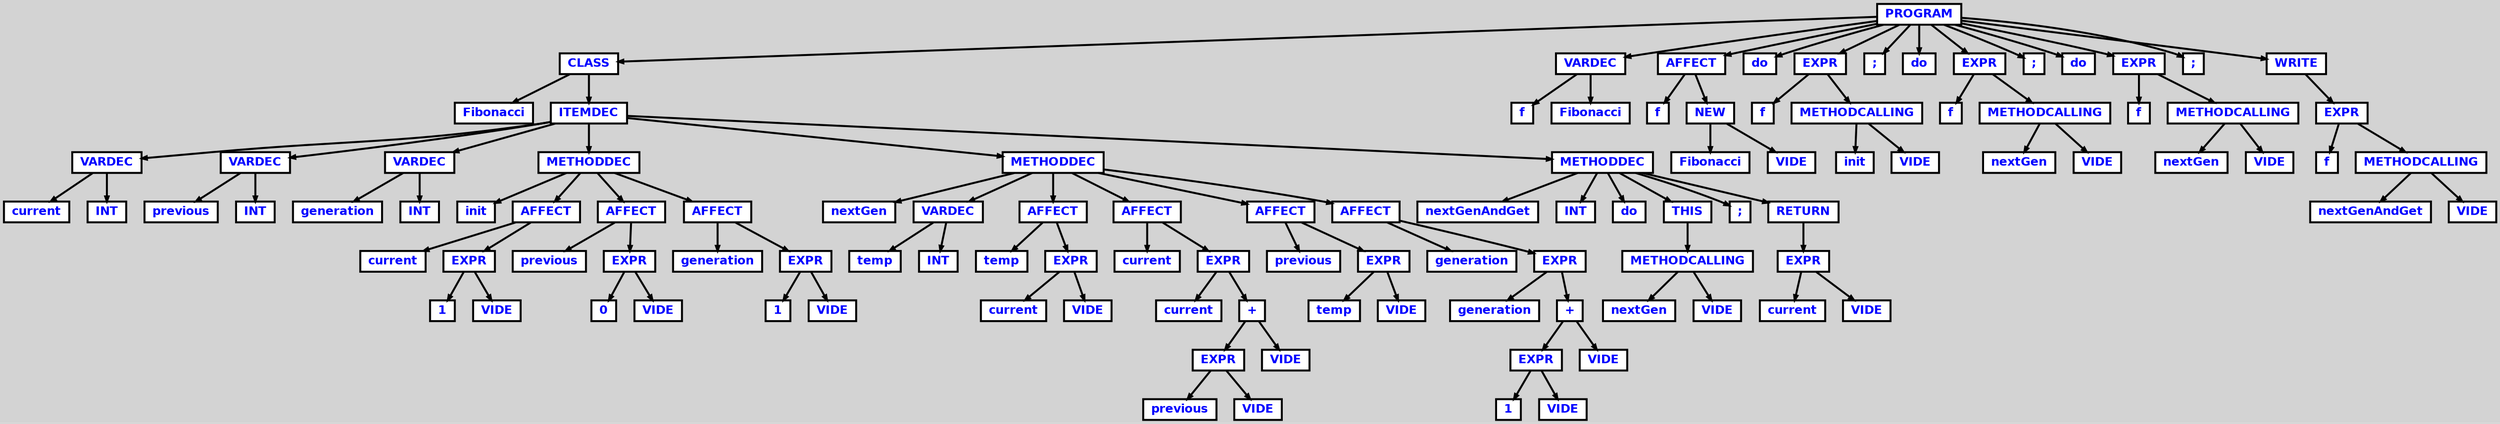 digraph {

	ordering=out;
	ranksep=.4;
	bgcolor="lightgrey"; node [shape=box, fixedsize=false, fontsize=12, fontname="Helvetica-bold", fontcolor="blue"
		width=.25, height=.25, color="black", fillcolor="white", style="filled, solid, bold"];
	edge [arrowsize=.5, color="black", style="bold"]

  n0 [label="PROGRAM"];
  n1 [label="CLASS"];
  n1 [label="CLASS"];
  n2 [label="Fibonacci"];
  n3 [label="ITEMDEC"];
  n3 [label="ITEMDEC"];
  n4 [label="VARDEC"];
  n4 [label="VARDEC"];
  n5 [label="current"];
  n6 [label="INT"];
  n7 [label="VARDEC"];
  n7 [label="VARDEC"];
  n8 [label="previous"];
  n9 [label="INT"];
  n10 [label="VARDEC"];
  n10 [label="VARDEC"];
  n11 [label="generation"];
  n12 [label="INT"];
  n13 [label="METHODDEC"];
  n13 [label="METHODDEC"];
  n14 [label="init"];
  n15 [label="AFFECT"];
  n15 [label="AFFECT"];
  n16 [label="current"];
  n17 [label="EXPR"];
  n17 [label="EXPR"];
  n18 [label="1"];
  n19 [label="VIDE"];
  n20 [label="AFFECT"];
  n20 [label="AFFECT"];
  n21 [label="previous"];
  n22 [label="EXPR"];
  n22 [label="EXPR"];
  n23 [label="0"];
  n24 [label="VIDE"];
  n25 [label="AFFECT"];
  n25 [label="AFFECT"];
  n26 [label="generation"];
  n27 [label="EXPR"];
  n27 [label="EXPR"];
  n28 [label="1"];
  n29 [label="VIDE"];
  n30 [label="METHODDEC"];
  n30 [label="METHODDEC"];
  n31 [label="nextGen"];
  n32 [label="VARDEC"];
  n32 [label="VARDEC"];
  n33 [label="temp"];
  n34 [label="INT"];
  n35 [label="AFFECT"];
  n35 [label="AFFECT"];
  n36 [label="temp"];
  n37 [label="EXPR"];
  n37 [label="EXPR"];
  n38 [label="current"];
  n39 [label="VIDE"];
  n40 [label="AFFECT"];
  n40 [label="AFFECT"];
  n41 [label="current"];
  n42 [label="EXPR"];
  n42 [label="EXPR"];
  n43 [label="current"];
  n44 [label="+"];
  n44 [label="+"];
  n45 [label="EXPR"];
  n45 [label="EXPR"];
  n46 [label="previous"];
  n47 [label="VIDE"];
  n48 [label="VIDE"];
  n49 [label="AFFECT"];
  n49 [label="AFFECT"];
  n50 [label="previous"];
  n51 [label="EXPR"];
  n51 [label="EXPR"];
  n52 [label="temp"];
  n53 [label="VIDE"];
  n54 [label="AFFECT"];
  n54 [label="AFFECT"];
  n55 [label="generation"];
  n56 [label="EXPR"];
  n56 [label="EXPR"];
  n57 [label="generation"];
  n58 [label="+"];
  n58 [label="+"];
  n59 [label="EXPR"];
  n59 [label="EXPR"];
  n60 [label="1"];
  n61 [label="VIDE"];
  n62 [label="VIDE"];
  n63 [label="METHODDEC"];
  n63 [label="METHODDEC"];
  n64 [label="nextGenAndGet"];
  n65 [label="INT"];
  n66 [label="do"];
  n67 [label="THIS"];
  n67 [label="THIS"];
  n68 [label="METHODCALLING"];
  n68 [label="METHODCALLING"];
  n69 [label="nextGen"];
  n70 [label="VIDE"];
  n71 [label=";"];
  n72 [label="RETURN"];
  n72 [label="RETURN"];
  n73 [label="EXPR"];
  n73 [label="EXPR"];
  n74 [label="current"];
  n75 [label="VIDE"];
  n76 [label="VARDEC"];
  n76 [label="VARDEC"];
  n77 [label="f"];
  n78 [label="Fibonacci"];
  n79 [label="AFFECT"];
  n79 [label="AFFECT"];
  n80 [label="f"];
  n81 [label="NEW"];
  n81 [label="NEW"];
  n82 [label="Fibonacci"];
  n83 [label="VIDE"];
  n84 [label="do"];
  n85 [label="EXPR"];
  n85 [label="EXPR"];
  n86 [label="f"];
  n87 [label="METHODCALLING"];
  n87 [label="METHODCALLING"];
  n88 [label="init"];
  n89 [label="VIDE"];
  n90 [label=";"];
  n91 [label="do"];
  n92 [label="EXPR"];
  n92 [label="EXPR"];
  n93 [label="f"];
  n94 [label="METHODCALLING"];
  n94 [label="METHODCALLING"];
  n95 [label="nextGen"];
  n96 [label="VIDE"];
  n97 [label=";"];
  n98 [label="do"];
  n99 [label="EXPR"];
  n99 [label="EXPR"];
  n100 [label="f"];
  n101 [label="METHODCALLING"];
  n101 [label="METHODCALLING"];
  n102 [label="nextGen"];
  n103 [label="VIDE"];
  n104 [label=";"];
  n105 [label="WRITE"];
  n105 [label="WRITE"];
  n106 [label="EXPR"];
  n106 [label="EXPR"];
  n107 [label="f"];
  n108 [label="METHODCALLING"];
  n108 [label="METHODCALLING"];
  n109 [label="nextGenAndGet"];
  n110 [label="VIDE"];

  n0 -> n1 // "PROGRAM" -> "CLASS"
  n1 -> n2 // "CLASS" -> "Fibonacci"
  n1 -> n3 // "CLASS" -> "ITEMDEC"
  n3 -> n4 // "ITEMDEC" -> "VARDEC"
  n4 -> n5 // "VARDEC" -> "current"
  n4 -> n6 // "VARDEC" -> "INT"
  n3 -> n7 // "ITEMDEC" -> "VARDEC"
  n7 -> n8 // "VARDEC" -> "previous"
  n7 -> n9 // "VARDEC" -> "INT"
  n3 -> n10 // "ITEMDEC" -> "VARDEC"
  n10 -> n11 // "VARDEC" -> "generation"
  n10 -> n12 // "VARDEC" -> "INT"
  n3 -> n13 // "ITEMDEC" -> "METHODDEC"
  n13 -> n14 // "METHODDEC" -> "init"
  n13 -> n15 // "METHODDEC" -> "AFFECT"
  n15 -> n16 // "AFFECT" -> "current"
  n15 -> n17 // "AFFECT" -> "EXPR"
  n17 -> n18 // "EXPR" -> "1"
  n17 -> n19 // "EXPR" -> "VIDE"
  n13 -> n20 // "METHODDEC" -> "AFFECT"
  n20 -> n21 // "AFFECT" -> "previous"
  n20 -> n22 // "AFFECT" -> "EXPR"
  n22 -> n23 // "EXPR" -> "0"
  n22 -> n24 // "EXPR" -> "VIDE"
  n13 -> n25 // "METHODDEC" -> "AFFECT"
  n25 -> n26 // "AFFECT" -> "generation"
  n25 -> n27 // "AFFECT" -> "EXPR"
  n27 -> n28 // "EXPR" -> "1"
  n27 -> n29 // "EXPR" -> "VIDE"
  n3 -> n30 // "ITEMDEC" -> "METHODDEC"
  n30 -> n31 // "METHODDEC" -> "nextGen"
  n30 -> n32 // "METHODDEC" -> "VARDEC"
  n32 -> n33 // "VARDEC" -> "temp"
  n32 -> n34 // "VARDEC" -> "INT"
  n30 -> n35 // "METHODDEC" -> "AFFECT"
  n35 -> n36 // "AFFECT" -> "temp"
  n35 -> n37 // "AFFECT" -> "EXPR"
  n37 -> n38 // "EXPR" -> "current"
  n37 -> n39 // "EXPR" -> "VIDE"
  n30 -> n40 // "METHODDEC" -> "AFFECT"
  n40 -> n41 // "AFFECT" -> "current"
  n40 -> n42 // "AFFECT" -> "EXPR"
  n42 -> n43 // "EXPR" -> "current"
  n42 -> n44 // "EXPR" -> "+"
  n44 -> n45 // "+" -> "EXPR"
  n45 -> n46 // "EXPR" -> "previous"
  n45 -> n47 // "EXPR" -> "VIDE"
  n44 -> n48 // "+" -> "VIDE"
  n30 -> n49 // "METHODDEC" -> "AFFECT"
  n49 -> n50 // "AFFECT" -> "previous"
  n49 -> n51 // "AFFECT" -> "EXPR"
  n51 -> n52 // "EXPR" -> "temp"
  n51 -> n53 // "EXPR" -> "VIDE"
  n30 -> n54 // "METHODDEC" -> "AFFECT"
  n54 -> n55 // "AFFECT" -> "generation"
  n54 -> n56 // "AFFECT" -> "EXPR"
  n56 -> n57 // "EXPR" -> "generation"
  n56 -> n58 // "EXPR" -> "+"
  n58 -> n59 // "+" -> "EXPR"
  n59 -> n60 // "EXPR" -> "1"
  n59 -> n61 // "EXPR" -> "VIDE"
  n58 -> n62 // "+" -> "VIDE"
  n3 -> n63 // "ITEMDEC" -> "METHODDEC"
  n63 -> n64 // "METHODDEC" -> "nextGenAndGet"
  n63 -> n65 // "METHODDEC" -> "INT"
  n63 -> n66 // "METHODDEC" -> "do"
  n63 -> n67 // "METHODDEC" -> "THIS"
  n67 -> n68 // "THIS" -> "METHODCALLING"
  n68 -> n69 // "METHODCALLING" -> "nextGen"
  n68 -> n70 // "METHODCALLING" -> "VIDE"
  n63 -> n71 // "METHODDEC" -> ";"
  n63 -> n72 // "METHODDEC" -> "RETURN"
  n72 -> n73 // "RETURN" -> "EXPR"
  n73 -> n74 // "EXPR" -> "current"
  n73 -> n75 // "EXPR" -> "VIDE"
  n0 -> n76 // "PROGRAM" -> "VARDEC"
  n76 -> n77 // "VARDEC" -> "f"
  n76 -> n78 // "VARDEC" -> "Fibonacci"
  n0 -> n79 // "PROGRAM" -> "AFFECT"
  n79 -> n80 // "AFFECT" -> "f"
  n79 -> n81 // "AFFECT" -> "NEW"
  n81 -> n82 // "NEW" -> "Fibonacci"
  n81 -> n83 // "NEW" -> "VIDE"
  n0 -> n84 // "PROGRAM" -> "do"
  n0 -> n85 // "PROGRAM" -> "EXPR"
  n85 -> n86 // "EXPR" -> "f"
  n85 -> n87 // "EXPR" -> "METHODCALLING"
  n87 -> n88 // "METHODCALLING" -> "init"
  n87 -> n89 // "METHODCALLING" -> "VIDE"
  n0 -> n90 // "PROGRAM" -> ";"
  n0 -> n91 // "PROGRAM" -> "do"
  n0 -> n92 // "PROGRAM" -> "EXPR"
  n92 -> n93 // "EXPR" -> "f"
  n92 -> n94 // "EXPR" -> "METHODCALLING"
  n94 -> n95 // "METHODCALLING" -> "nextGen"
  n94 -> n96 // "METHODCALLING" -> "VIDE"
  n0 -> n97 // "PROGRAM" -> ";"
  n0 -> n98 // "PROGRAM" -> "do"
  n0 -> n99 // "PROGRAM" -> "EXPR"
  n99 -> n100 // "EXPR" -> "f"
  n99 -> n101 // "EXPR" -> "METHODCALLING"
  n101 -> n102 // "METHODCALLING" -> "nextGen"
  n101 -> n103 // "METHODCALLING" -> "VIDE"
  n0 -> n104 // "PROGRAM" -> ";"
  n0 -> n105 // "PROGRAM" -> "WRITE"
  n105 -> n106 // "WRITE" -> "EXPR"
  n106 -> n107 // "EXPR" -> "f"
  n106 -> n108 // "EXPR" -> "METHODCALLING"
  n108 -> n109 // "METHODCALLING" -> "nextGenAndGet"
  n108 -> n110 // "METHODCALLING" -> "VIDE"

}

